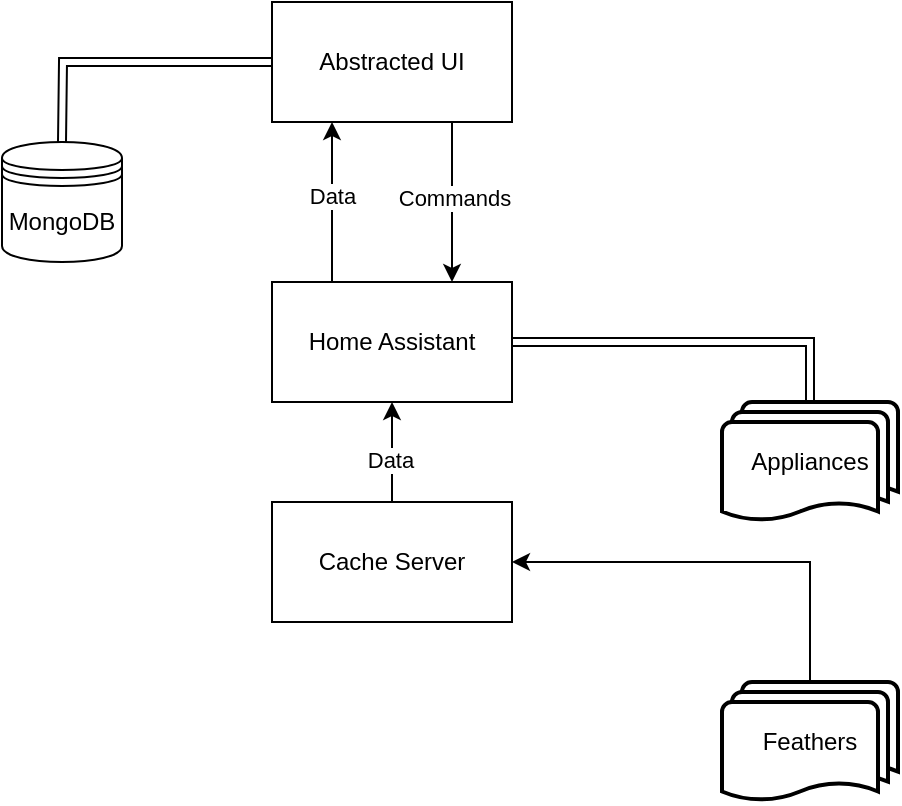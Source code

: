 <mxfile version="21.6.3" type="device">
  <diagram name="Page-1" id="qyJrDZVwj4_fbve-qA_q">
    <mxGraphModel dx="691" dy="376" grid="1" gridSize="10" guides="1" tooltips="1" connect="1" arrows="1" fold="1" page="1" pageScale="1" pageWidth="850" pageHeight="1100" math="0" shadow="0">
      <root>
        <mxCell id="0" />
        <mxCell id="1" parent="0" />
        <mxCell id="41fuQ7woqXa87n3lC5hE-4" style="edgeStyle=orthogonalEdgeStyle;rounded=0;orthogonalLoop=1;jettySize=auto;html=1;exitX=0.25;exitY=0;exitDx=0;exitDy=0;entryX=0.25;entryY=1;entryDx=0;entryDy=0;" edge="1" parent="1" source="41fuQ7woqXa87n3lC5hE-1" target="41fuQ7woqXa87n3lC5hE-2">
          <mxGeometry relative="1" as="geometry" />
        </mxCell>
        <mxCell id="41fuQ7woqXa87n3lC5hE-7" value="Data" style="edgeLabel;html=1;align=center;verticalAlign=middle;resizable=0;points=[];" vertex="1" connectable="0" parent="41fuQ7woqXa87n3lC5hE-4">
          <mxGeometry x="0.092" relative="1" as="geometry">
            <mxPoint as="offset" />
          </mxGeometry>
        </mxCell>
        <mxCell id="41fuQ7woqXa87n3lC5hE-1" value="Home Assistant" style="rounded=0;whiteSpace=wrap;html=1;" vertex="1" parent="1">
          <mxGeometry x="365" y="520" width="120" height="60" as="geometry" />
        </mxCell>
        <mxCell id="41fuQ7woqXa87n3lC5hE-5" style="edgeStyle=orthogonalEdgeStyle;rounded=0;orthogonalLoop=1;jettySize=auto;html=1;exitX=0.75;exitY=1;exitDx=0;exitDy=0;entryX=0.75;entryY=0;entryDx=0;entryDy=0;" edge="1" parent="1" source="41fuQ7woqXa87n3lC5hE-2" target="41fuQ7woqXa87n3lC5hE-1">
          <mxGeometry relative="1" as="geometry" />
        </mxCell>
        <mxCell id="41fuQ7woqXa87n3lC5hE-8" value="Commands" style="edgeLabel;html=1;align=center;verticalAlign=middle;resizable=0;points=[];" vertex="1" connectable="0" parent="41fuQ7woqXa87n3lC5hE-5">
          <mxGeometry x="-0.067" y="1" relative="1" as="geometry">
            <mxPoint as="offset" />
          </mxGeometry>
        </mxCell>
        <mxCell id="41fuQ7woqXa87n3lC5hE-10" style="edgeStyle=orthogonalEdgeStyle;rounded=0;orthogonalLoop=1;jettySize=auto;html=1;exitX=0;exitY=0.5;exitDx=0;exitDy=0;entryX=0.5;entryY=0;entryDx=0;entryDy=0;shape=link;" edge="1" parent="1" source="41fuQ7woqXa87n3lC5hE-2">
          <mxGeometry relative="1" as="geometry">
            <mxPoint x="260" y="450" as="targetPoint" />
          </mxGeometry>
        </mxCell>
        <mxCell id="41fuQ7woqXa87n3lC5hE-2" value="Abstracted UI" style="rounded=0;whiteSpace=wrap;html=1;" vertex="1" parent="1">
          <mxGeometry x="365" y="380" width="120" height="60" as="geometry" />
        </mxCell>
        <mxCell id="41fuQ7woqXa87n3lC5hE-13" value="MongoDB" style="shape=datastore;whiteSpace=wrap;html=1;" vertex="1" parent="1">
          <mxGeometry x="230" y="450" width="60" height="60" as="geometry" />
        </mxCell>
        <mxCell id="41fuQ7woqXa87n3lC5hE-15" style="edgeStyle=orthogonalEdgeStyle;rounded=0;orthogonalLoop=1;jettySize=auto;html=1;exitX=0.5;exitY=0;exitDx=0;exitDy=0;exitPerimeter=0;entryX=1;entryY=0.5;entryDx=0;entryDy=0;shape=link;" edge="1" parent="1" source="41fuQ7woqXa87n3lC5hE-14" target="41fuQ7woqXa87n3lC5hE-1">
          <mxGeometry relative="1" as="geometry" />
        </mxCell>
        <mxCell id="41fuQ7woqXa87n3lC5hE-14" value="Appliances" style="strokeWidth=2;html=1;shape=mxgraph.flowchart.multi-document;whiteSpace=wrap;" vertex="1" parent="1">
          <mxGeometry x="590" y="580" width="88" height="60" as="geometry" />
        </mxCell>
        <mxCell id="41fuQ7woqXa87n3lC5hE-17" value="" style="edgeStyle=orthogonalEdgeStyle;rounded=0;orthogonalLoop=1;jettySize=auto;html=1;" edge="1" parent="1" source="41fuQ7woqXa87n3lC5hE-16" target="41fuQ7woqXa87n3lC5hE-1">
          <mxGeometry relative="1" as="geometry" />
        </mxCell>
        <mxCell id="41fuQ7woqXa87n3lC5hE-18" value="Data" style="edgeLabel;html=1;align=center;verticalAlign=middle;resizable=0;points=[];" vertex="1" connectable="0" parent="41fuQ7woqXa87n3lC5hE-17">
          <mxGeometry x="-0.133" y="1" relative="1" as="geometry">
            <mxPoint as="offset" />
          </mxGeometry>
        </mxCell>
        <mxCell id="41fuQ7woqXa87n3lC5hE-16" value="Cache Server" style="rounded=0;whiteSpace=wrap;html=1;" vertex="1" parent="1">
          <mxGeometry x="365" y="630" width="120" height="60" as="geometry" />
        </mxCell>
        <mxCell id="41fuQ7woqXa87n3lC5hE-20" style="edgeStyle=orthogonalEdgeStyle;rounded=0;orthogonalLoop=1;jettySize=auto;html=1;exitX=0.5;exitY=0;exitDx=0;exitDy=0;exitPerimeter=0;entryX=1;entryY=0.5;entryDx=0;entryDy=0;" edge="1" parent="1" source="41fuQ7woqXa87n3lC5hE-19" target="41fuQ7woqXa87n3lC5hE-16">
          <mxGeometry relative="1" as="geometry" />
        </mxCell>
        <mxCell id="41fuQ7woqXa87n3lC5hE-19" value="Feathers" style="strokeWidth=2;html=1;shape=mxgraph.flowchart.multi-document;whiteSpace=wrap;" vertex="1" parent="1">
          <mxGeometry x="590" y="720" width="88" height="60" as="geometry" />
        </mxCell>
      </root>
    </mxGraphModel>
  </diagram>
</mxfile>
